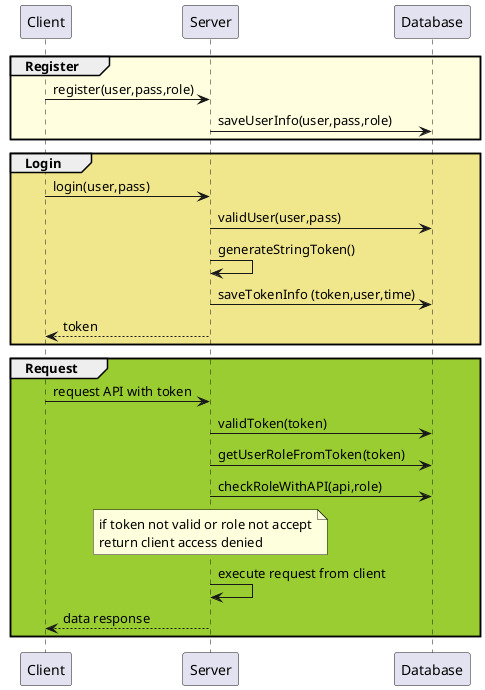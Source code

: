 @startuml
participant Client as client
participant Server as server
participant Database as db

group #LightYellow  Register
client -> server: register(user,pass,role)
server -> db: saveUserInfo(user,pass,role)
end group

group #Khaki  Login
client -> server: login(user,pass)
server -> db: validUser(user,pass)
server -> server: generateStringToken()
server -> db: saveTokenInfo (token,user,time)
server --> client: token
end group

group #YellowGreen  Request
client -> server: request API with token
server -> db: validToken(token)
server -> db: getUserRoleFromToken(token)
server -> db: checkRoleWithAPI(api,role)

note over server
    if token not valid or role not accept
    return client access denied
end note

server -> server: execute request from client
server --> client: data response
end group

@enduml